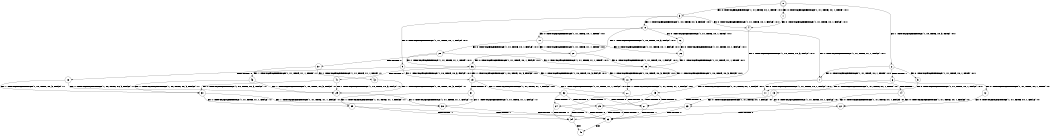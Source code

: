 digraph BCG {
size = "7, 10.5";
center = TRUE;
node [shape = circle];
0 [peripheries = 2];
0 -> 1 [label = "EX !0 !ATOMIC_EXCH_BRANCH (1, +1, TRUE, +0, 1, TRUE) !:0:1:"];
0 -> 2 [label = "EX !1 !ATOMIC_EXCH_BRANCH (1, +0, TRUE, +0, 3, TRUE) !:0:1:"];
0 -> 3 [label = "EX !0 !ATOMIC_EXCH_BRANCH (1, +1, TRUE, +0, 1, TRUE) !:0:1:"];
1 -> 4 [label = "EX !0 !ATOMIC_EXCH_BRANCH (1, +1, TRUE, +0, 1, FALSE) !:0:1:"];
2 -> 5 [label = "EX !0 !ATOMIC_EXCH_BRANCH (1, +1, TRUE, +0, 1, TRUE) !:0:1:"];
2 -> 6 [label = "TERMINATE !1"];
2 -> 7 [label = "EX !0 !ATOMIC_EXCH_BRANCH (1, +1, TRUE, +0, 1, TRUE) !:0:1:"];
3 -> 4 [label = "EX !0 !ATOMIC_EXCH_BRANCH (1, +1, TRUE, +0, 1, FALSE) !:0:1:"];
3 -> 8 [label = "EX !1 !ATOMIC_EXCH_BRANCH (1, +0, TRUE, +0, 3, FALSE) !:0:1:"];
3 -> 9 [label = "EX !0 !ATOMIC_EXCH_BRANCH (1, +1, TRUE, +0, 1, FALSE) !:0:1:"];
4 -> 10 [label = "EX !1 !ATOMIC_EXCH_BRANCH (1, +0, TRUE, +0, 3, FALSE) !:0:1:"];
5 -> 11 [label = "EX !0 !ATOMIC_EXCH_BRANCH (1, +1, TRUE, +0, 1, FALSE) !:0:1:"];
6 -> 12 [label = "EX !0 !ATOMIC_EXCH_BRANCH (1, +1, TRUE, +0, 1, TRUE) !:0:"];
6 -> 13 [label = "EX !0 !ATOMIC_EXCH_BRANCH (1, +1, TRUE, +0, 1, TRUE) !:0:"];
7 -> 11 [label = "EX !0 !ATOMIC_EXCH_BRANCH (1, +1, TRUE, +0, 1, FALSE) !:0:1:"];
7 -> 14 [label = "TERMINATE !1"];
7 -> 15 [label = "EX !0 !ATOMIC_EXCH_BRANCH (1, +1, TRUE, +0, 1, FALSE) !:0:1:"];
8 -> 16 [label = "EX !0 !ATOMIC_EXCH_BRANCH (1, +1, TRUE, +0, 1, TRUE) !:0:1:"];
8 -> 7 [label = "EX !1 !ATOMIC_EXCH_BRANCH (1, +1, TRUE, +1, 1, FALSE) !:0:1:"];
8 -> 17 [label = "EX !0 !ATOMIC_EXCH_BRANCH (1, +1, TRUE, +0, 1, TRUE) !:0:1:"];
9 -> 10 [label = "EX !1 !ATOMIC_EXCH_BRANCH (1, +0, TRUE, +0, 3, FALSE) !:0:1:"];
9 -> 18 [label = "TERMINATE !0"];
9 -> 19 [label = "EX !1 !ATOMIC_EXCH_BRANCH (1, +0, TRUE, +0, 3, FALSE) !:0:1:"];
10 -> 20 [label = "EX !1 !ATOMIC_EXCH_BRANCH (1, +1, TRUE, +1, 1, FALSE) !:0:1:"];
11 -> 21 [label = "TERMINATE !0"];
12 -> 22 [label = "EX !0 !ATOMIC_EXCH_BRANCH (1, +1, TRUE, +0, 1, FALSE) !:0:"];
13 -> 22 [label = "EX !0 !ATOMIC_EXCH_BRANCH (1, +1, TRUE, +0, 1, FALSE) !:0:"];
13 -> 23 [label = "EX !0 !ATOMIC_EXCH_BRANCH (1, +1, TRUE, +0, 1, FALSE) !:0:"];
14 -> 22 [label = "EX !0 !ATOMIC_EXCH_BRANCH (1, +1, TRUE, +0, 1, FALSE) !:0:"];
14 -> 23 [label = "EX !0 !ATOMIC_EXCH_BRANCH (1, +1, TRUE, +0, 1, FALSE) !:0:"];
15 -> 21 [label = "TERMINATE !0"];
15 -> 24 [label = "TERMINATE !1"];
15 -> 25 [label = "TERMINATE !0"];
16 -> 26 [label = "EX !0 !ATOMIC_EXCH_BRANCH (1, +1, TRUE, +0, 1, FALSE) !:0:1:"];
17 -> 26 [label = "EX !0 !ATOMIC_EXCH_BRANCH (1, +1, TRUE, +0, 1, FALSE) !:0:1:"];
17 -> 27 [label = "EX !1 !ATOMIC_EXCH_BRANCH (1, +1, TRUE, +1, 1, TRUE) !:0:1:"];
17 -> 28 [label = "EX !0 !ATOMIC_EXCH_BRANCH (1, +1, TRUE, +0, 1, FALSE) !:0:1:"];
18 -> 29 [label = "EX !1 !ATOMIC_EXCH_BRANCH (1, +0, TRUE, +0, 3, FALSE) !:1:"];
18 -> 30 [label = "EX !1 !ATOMIC_EXCH_BRANCH (1, +0, TRUE, +0, 3, FALSE) !:1:"];
19 -> 20 [label = "EX !1 !ATOMIC_EXCH_BRANCH (1, +1, TRUE, +1, 1, FALSE) !:0:1:"];
19 -> 31 [label = "TERMINATE !0"];
19 -> 32 [label = "EX !1 !ATOMIC_EXCH_BRANCH (1, +1, TRUE, +1, 1, FALSE) !:0:1:"];
20 -> 21 [label = "TERMINATE !0"];
21 -> 33 [label = "TERMINATE !1"];
22 -> 33 [label = "TERMINATE !0"];
23 -> 33 [label = "TERMINATE !0"];
23 -> 34 [label = "TERMINATE !0"];
24 -> 33 [label = "TERMINATE !0"];
24 -> 34 [label = "TERMINATE !0"];
25 -> 33 [label = "TERMINATE !1"];
25 -> 34 [label = "TERMINATE !1"];
26 -> 35 [label = "EX !1 !ATOMIC_EXCH_BRANCH (1, +1, TRUE, +1, 1, TRUE) !:0:1:"];
27 -> 35 [label = "EX !0 !ATOMIC_EXCH_BRANCH (1, +1, TRUE, +0, 1, FALSE) !:0:1:"];
27 -> 8 [label = "EX !1 !ATOMIC_EXCH_BRANCH (1, +0, TRUE, +0, 3, FALSE) !:0:1:"];
27 -> 36 [label = "EX !0 !ATOMIC_EXCH_BRANCH (1, +1, TRUE, +0, 1, FALSE) !:0:1:"];
28 -> 35 [label = "EX !1 !ATOMIC_EXCH_BRANCH (1, +1, TRUE, +1, 1, TRUE) !:0:1:"];
28 -> 37 [label = "TERMINATE !0"];
28 -> 36 [label = "EX !1 !ATOMIC_EXCH_BRANCH (1, +1, TRUE, +1, 1, TRUE) !:0:1:"];
29 -> 38 [label = "EX !1 !ATOMIC_EXCH_BRANCH (1, +1, TRUE, +1, 1, FALSE) !:1:"];
30 -> 38 [label = "EX !1 !ATOMIC_EXCH_BRANCH (1, +1, TRUE, +1, 1, FALSE) !:1:"];
30 -> 39 [label = "EX !1 !ATOMIC_EXCH_BRANCH (1, +1, TRUE, +1, 1, FALSE) !:1:"];
31 -> 38 [label = "EX !1 !ATOMIC_EXCH_BRANCH (1, +1, TRUE, +1, 1, FALSE) !:1:"];
31 -> 39 [label = "EX !1 !ATOMIC_EXCH_BRANCH (1, +1, TRUE, +1, 1, FALSE) !:1:"];
32 -> 21 [label = "TERMINATE !0"];
32 -> 24 [label = "TERMINATE !1"];
32 -> 25 [label = "TERMINATE !0"];
33 -> 40 [label = "exit"];
34 -> 40 [label = "exit"];
35 -> 10 [label = "EX !1 !ATOMIC_EXCH_BRANCH (1, +0, TRUE, +0, 3, FALSE) !:0:1:"];
36 -> 10 [label = "EX !1 !ATOMIC_EXCH_BRANCH (1, +0, TRUE, +0, 3, FALSE) !:0:1:"];
36 -> 41 [label = "TERMINATE !0"];
36 -> 19 [label = "EX !1 !ATOMIC_EXCH_BRANCH (1, +0, TRUE, +0, 3, FALSE) !:0:1:"];
37 -> 42 [label = "EX !1 !ATOMIC_EXCH_BRANCH (1, +1, TRUE, +1, 1, TRUE) !:1:"];
37 -> 43 [label = "EX !1 !ATOMIC_EXCH_BRANCH (1, +1, TRUE, +1, 1, TRUE) !:1:"];
38 -> 33 [label = "TERMINATE !1"];
39 -> 33 [label = "TERMINATE !1"];
39 -> 34 [label = "TERMINATE !1"];
41 -> 29 [label = "EX !1 !ATOMIC_EXCH_BRANCH (1, +0, TRUE, +0, 3, FALSE) !:1:"];
41 -> 30 [label = "EX !1 !ATOMIC_EXCH_BRANCH (1, +0, TRUE, +0, 3, FALSE) !:1:"];
42 -> 29 [label = "EX !1 !ATOMIC_EXCH_BRANCH (1, +0, TRUE, +0, 3, FALSE) !:1:"];
43 -> 29 [label = "EX !1 !ATOMIC_EXCH_BRANCH (1, +0, TRUE, +0, 3, FALSE) !:1:"];
43 -> 30 [label = "EX !1 !ATOMIC_EXCH_BRANCH (1, +0, TRUE, +0, 3, FALSE) !:1:"];
}
